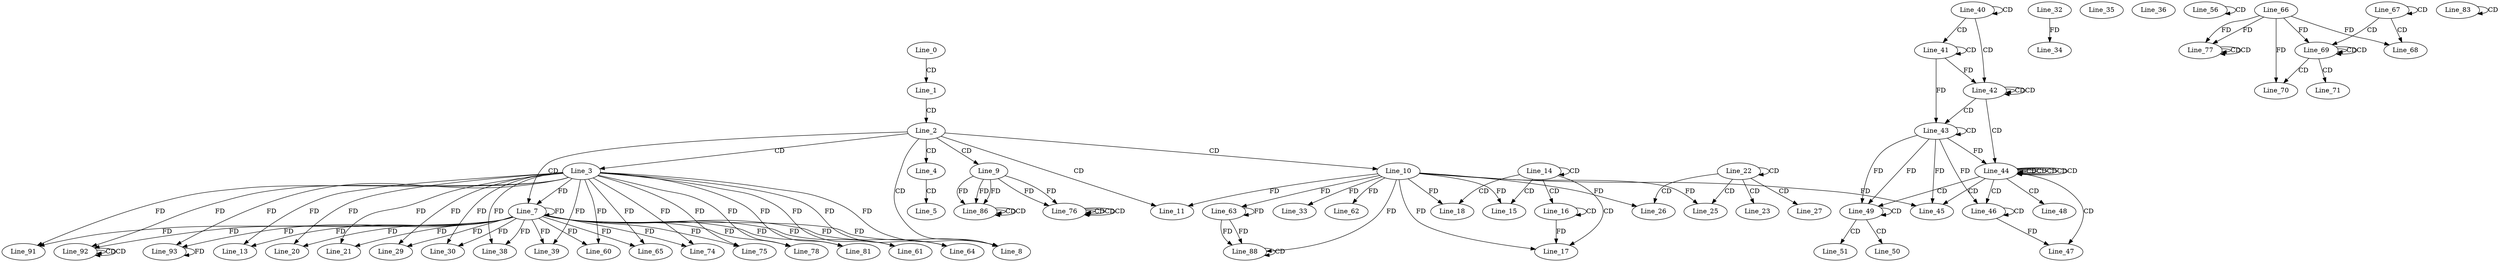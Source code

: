 digraph G {
  Line_0;
  Line_1;
  Line_2;
  Line_3;
  Line_4;
  Line_5;
  Line_7;
  Line_8;
  Line_9;
  Line_10;
  Line_11;
  Line_13;
  Line_14;
  Line_14;
  Line_15;
  Line_16;
  Line_16;
  Line_17;
  Line_18;
  Line_20;
  Line_21;
  Line_22;
  Line_22;
  Line_23;
  Line_25;
  Line_26;
  Line_27;
  Line_29;
  Line_30;
  Line_33;
  Line_32;
  Line_34;
  Line_35;
  Line_36;
  Line_38;
  Line_39;
  Line_40;
  Line_40;
  Line_41;
  Line_41;
  Line_42;
  Line_42;
  Line_43;
  Line_43;
  Line_44;
  Line_44;
  Line_44;
  Line_44;
  Line_44;
  Line_44;
  Line_44;
  Line_44;
  Line_44;
  Line_44;
  Line_44;
  Line_44;
  Line_44;
  Line_44;
  Line_44;
  Line_45;
  Line_46;
  Line_46;
  Line_46;
  Line_47;
  Line_48;
  Line_49;
  Line_49;
  Line_50;
  Line_51;
  Line_56;
  Line_56;
  Line_60;
  Line_61;
  Line_62;
  Line_63;
  Line_64;
  Line_65;
  Line_67;
  Line_67;
  Line_68;
  Line_66;
  Line_69;
  Line_69;
  Line_69;
  Line_70;
  Line_71;
  Line_74;
  Line_75;
  Line_76;
  Line_76;
  Line_76;
  Line_76;
  Line_77;
  Line_77;
  Line_77;
  Line_78;
  Line_81;
  Line_83;
  Line_83;
  Line_86;
  Line_86;
  Line_86;
  Line_88;
  Line_88;
  Line_91;
  Line_92;
  Line_92;
  Line_92;
  Line_93;
  Line_0 -> Line_1 [ label="CD" ];
  Line_1 -> Line_2 [ label="CD" ];
  Line_2 -> Line_3 [ label="CD" ];
  Line_2 -> Line_4 [ label="CD" ];
  Line_4 -> Line_5 [ label="CD" ];
  Line_2 -> Line_7 [ label="CD" ];
  Line_3 -> Line_7 [ label="FD" ];
  Line_7 -> Line_7 [ label="FD" ];
  Line_2 -> Line_8 [ label="CD" ];
  Line_3 -> Line_8 [ label="FD" ];
  Line_7 -> Line_8 [ label="FD" ];
  Line_2 -> Line_9 [ label="CD" ];
  Line_2 -> Line_10 [ label="CD" ];
  Line_2 -> Line_11 [ label="CD" ];
  Line_10 -> Line_11 [ label="FD" ];
  Line_3 -> Line_13 [ label="FD" ];
  Line_7 -> Line_13 [ label="FD" ];
  Line_14 -> Line_14 [ label="CD" ];
  Line_14 -> Line_15 [ label="CD" ];
  Line_10 -> Line_15 [ label="FD" ];
  Line_14 -> Line_16 [ label="CD" ];
  Line_16 -> Line_16 [ label="CD" ];
  Line_14 -> Line_17 [ label="CD" ];
  Line_16 -> Line_17 [ label="FD" ];
  Line_10 -> Line_17 [ label="FD" ];
  Line_14 -> Line_18 [ label="CD" ];
  Line_10 -> Line_18 [ label="FD" ];
  Line_3 -> Line_20 [ label="FD" ];
  Line_7 -> Line_20 [ label="FD" ];
  Line_3 -> Line_21 [ label="FD" ];
  Line_7 -> Line_21 [ label="FD" ];
  Line_22 -> Line_22 [ label="CD" ];
  Line_22 -> Line_23 [ label="CD" ];
  Line_22 -> Line_25 [ label="CD" ];
  Line_10 -> Line_25 [ label="FD" ];
  Line_22 -> Line_26 [ label="CD" ];
  Line_10 -> Line_26 [ label="FD" ];
  Line_22 -> Line_27 [ label="CD" ];
  Line_3 -> Line_29 [ label="FD" ];
  Line_7 -> Line_29 [ label="FD" ];
  Line_3 -> Line_30 [ label="FD" ];
  Line_7 -> Line_30 [ label="FD" ];
  Line_10 -> Line_33 [ label="FD" ];
  Line_32 -> Line_34 [ label="FD" ];
  Line_3 -> Line_38 [ label="FD" ];
  Line_7 -> Line_38 [ label="FD" ];
  Line_3 -> Line_39 [ label="FD" ];
  Line_7 -> Line_39 [ label="FD" ];
  Line_40 -> Line_40 [ label="CD" ];
  Line_40 -> Line_41 [ label="CD" ];
  Line_41 -> Line_41 [ label="CD" ];
  Line_40 -> Line_42 [ label="CD" ];
  Line_42 -> Line_42 [ label="CD" ];
  Line_42 -> Line_42 [ label="CD" ];
  Line_41 -> Line_42 [ label="FD" ];
  Line_42 -> Line_43 [ label="CD" ];
  Line_43 -> Line_43 [ label="CD" ];
  Line_41 -> Line_43 [ label="FD" ];
  Line_42 -> Line_44 [ label="CD" ];
  Line_44 -> Line_44 [ label="CD" ];
  Line_43 -> Line_44 [ label="FD" ];
  Line_44 -> Line_44 [ label="CD" ];
  Line_44 -> Line_44 [ label="CD" ];
  Line_44 -> Line_44 [ label="CD" ];
  Line_44 -> Line_44 [ label="CD" ];
  Line_44 -> Line_45 [ label="CD" ];
  Line_10 -> Line_45 [ label="FD" ];
  Line_43 -> Line_45 [ label="FD" ];
  Line_44 -> Line_46 [ label="CD" ];
  Line_46 -> Line_46 [ label="CD" ];
  Line_43 -> Line_46 [ label="FD" ];
  Line_44 -> Line_47 [ label="CD" ];
  Line_46 -> Line_47 [ label="FD" ];
  Line_44 -> Line_48 [ label="CD" ];
  Line_44 -> Line_49 [ label="CD" ];
  Line_43 -> Line_49 [ label="FD" ];
  Line_49 -> Line_49 [ label="CD" ];
  Line_43 -> Line_49 [ label="FD" ];
  Line_49 -> Line_50 [ label="CD" ];
  Line_49 -> Line_51 [ label="CD" ];
  Line_56 -> Line_56 [ label="CD" ];
  Line_3 -> Line_60 [ label="FD" ];
  Line_7 -> Line_60 [ label="FD" ];
  Line_3 -> Line_61 [ label="FD" ];
  Line_7 -> Line_61 [ label="FD" ];
  Line_10 -> Line_62 [ label="FD" ];
  Line_10 -> Line_63 [ label="FD" ];
  Line_63 -> Line_63 [ label="FD" ];
  Line_3 -> Line_64 [ label="FD" ];
  Line_7 -> Line_64 [ label="FD" ];
  Line_3 -> Line_65 [ label="FD" ];
  Line_7 -> Line_65 [ label="FD" ];
  Line_67 -> Line_67 [ label="CD" ];
  Line_67 -> Line_68 [ label="CD" ];
  Line_66 -> Line_68 [ label="FD" ];
  Line_67 -> Line_69 [ label="CD" ];
  Line_69 -> Line_69 [ label="CD" ];
  Line_69 -> Line_69 [ label="CD" ];
  Line_66 -> Line_69 [ label="FD" ];
  Line_69 -> Line_70 [ label="CD" ];
  Line_66 -> Line_70 [ label="FD" ];
  Line_69 -> Line_71 [ label="CD" ];
  Line_3 -> Line_74 [ label="FD" ];
  Line_7 -> Line_74 [ label="FD" ];
  Line_3 -> Line_75 [ label="FD" ];
  Line_7 -> Line_75 [ label="FD" ];
  Line_76 -> Line_76 [ label="CD" ];
  Line_76 -> Line_76 [ label="CD" ];
  Line_9 -> Line_76 [ label="FD" ];
  Line_76 -> Line_76 [ label="CD" ];
  Line_9 -> Line_76 [ label="FD" ];
  Line_66 -> Line_77 [ label="FD" ];
  Line_77 -> Line_77 [ label="CD" ];
  Line_66 -> Line_77 [ label="FD" ];
  Line_77 -> Line_77 [ label="CD" ];
  Line_3 -> Line_78 [ label="FD" ];
  Line_7 -> Line_78 [ label="FD" ];
  Line_3 -> Line_81 [ label="FD" ];
  Line_7 -> Line_81 [ label="FD" ];
  Line_83 -> Line_83 [ label="CD" ];
  Line_9 -> Line_86 [ label="FD" ];
  Line_86 -> Line_86 [ label="CD" ];
  Line_9 -> Line_86 [ label="FD" ];
  Line_86 -> Line_86 [ label="CD" ];
  Line_9 -> Line_86 [ label="FD" ];
  Line_10 -> Line_88 [ label="FD" ];
  Line_63 -> Line_88 [ label="FD" ];
  Line_88 -> Line_88 [ label="CD" ];
  Line_63 -> Line_88 [ label="FD" ];
  Line_3 -> Line_91 [ label="FD" ];
  Line_7 -> Line_91 [ label="FD" ];
  Line_92 -> Line_92 [ label="CD" ];
  Line_92 -> Line_92 [ label="CD" ];
  Line_3 -> Line_92 [ label="FD" ];
  Line_7 -> Line_92 [ label="FD" ];
  Line_3 -> Line_93 [ label="FD" ];
  Line_7 -> Line_93 [ label="FD" ];
  Line_93 -> Line_93 [ label="FD" ];
}
